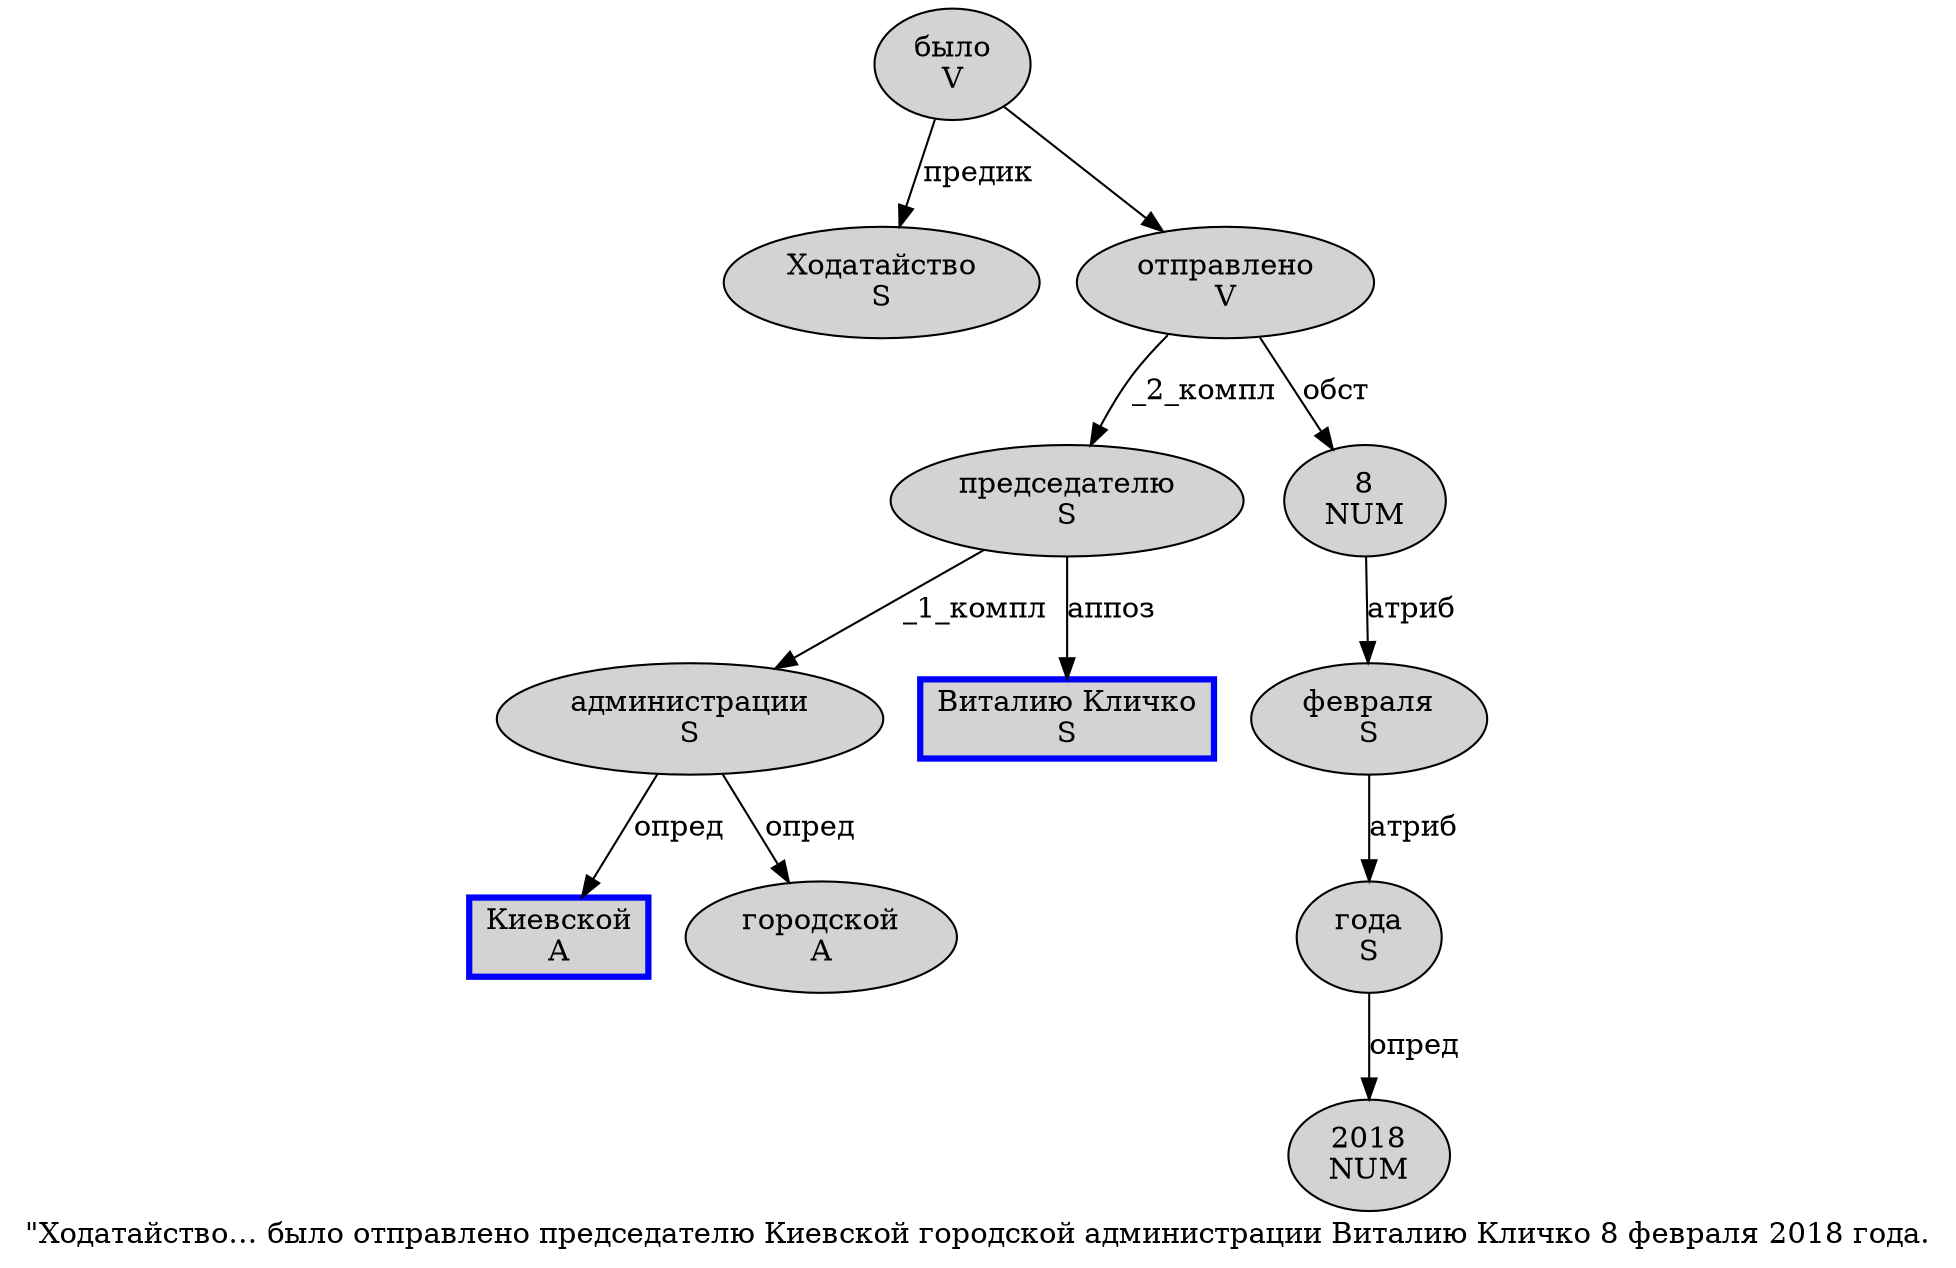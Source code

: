 digraph SENTENCE_1346 {
	graph [label="\"Ходатайство… было отправлено председателю Киевской городской администрации Виталию Кличко 8 февраля 2018 года."]
	node [style=filled]
		1 [label="Ходатайство
S" color="" fillcolor=lightgray penwidth=1 shape=ellipse]
		3 [label="было
V" color="" fillcolor=lightgray penwidth=1 shape=ellipse]
		4 [label="отправлено
V" color="" fillcolor=lightgray penwidth=1 shape=ellipse]
		5 [label="председателю
S" color="" fillcolor=lightgray penwidth=1 shape=ellipse]
		6 [label="Киевской
A" color=blue fillcolor=lightgray penwidth=3 shape=box]
		7 [label="городской
A" color="" fillcolor=lightgray penwidth=1 shape=ellipse]
		8 [label="администрации
S" color="" fillcolor=lightgray penwidth=1 shape=ellipse]
		9 [label="Виталию Кличко
S" color=blue fillcolor=lightgray penwidth=3 shape=box]
		10 [label="8
NUM" color="" fillcolor=lightgray penwidth=1 shape=ellipse]
		11 [label="февраля
S" color="" fillcolor=lightgray penwidth=1 shape=ellipse]
		12 [label="2018
NUM" color="" fillcolor=lightgray penwidth=1 shape=ellipse]
		13 [label="года
S" color="" fillcolor=lightgray penwidth=1 shape=ellipse]
			11 -> 13 [label="атриб"]
			13 -> 12 [label="опред"]
			5 -> 8 [label="_1_компл"]
			5 -> 9 [label="аппоз"]
			8 -> 6 [label="опред"]
			8 -> 7 [label="опред"]
			3 -> 1 [label="предик"]
			3 -> 4
			10 -> 11 [label="атриб"]
			4 -> 5 [label="_2_компл"]
			4 -> 10 [label="обст"]
}